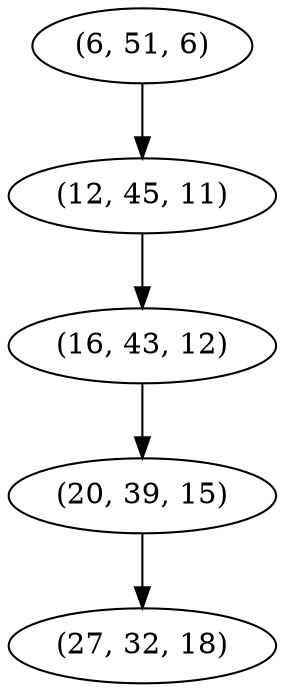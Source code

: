 digraph tree {
    "(6, 51, 6)";
    "(12, 45, 11)";
    "(16, 43, 12)";
    "(20, 39, 15)";
    "(27, 32, 18)";
    "(6, 51, 6)" -> "(12, 45, 11)";
    "(12, 45, 11)" -> "(16, 43, 12)";
    "(16, 43, 12)" -> "(20, 39, 15)";
    "(20, 39, 15)" -> "(27, 32, 18)";
}

